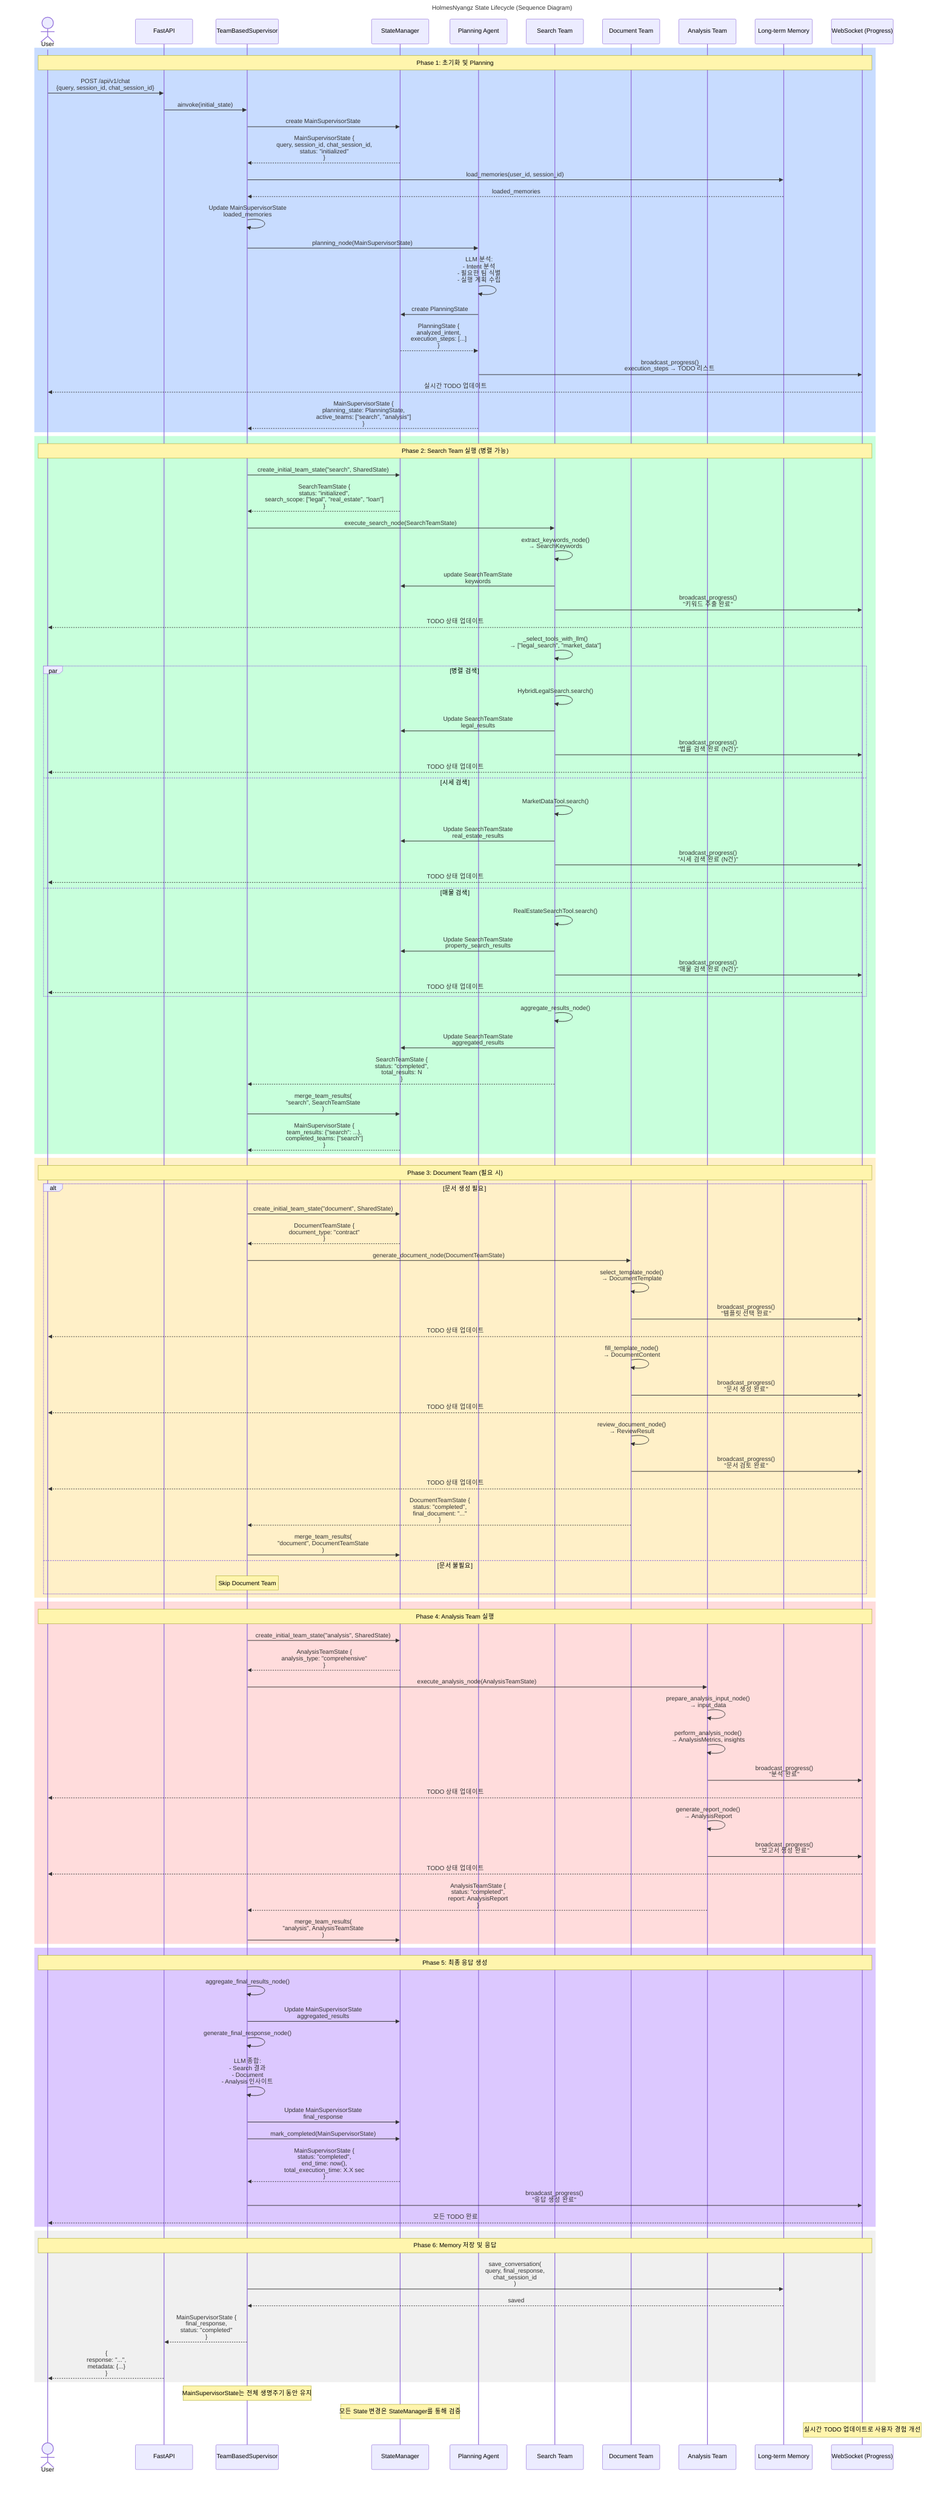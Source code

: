 ---
title: HolmesNyangz State Lifecycle (Sequence Diagram)
---
sequenceDiagram
    %% ============================================================================
    %% State 생성부터 응답까지의 전체 생명 주기
    %% ============================================================================

    actor User
    participant API as FastAPI
    participant Supervisor as TeamBasedSupervisor
    participant StateManager as StateManager
    participant Planning as Planning Agent
    participant SearchTeam as Search Team
    participant DocumentTeam as Document Team
    participant AnalysisTeam as Analysis Team
    participant Memory as Long-term Memory
    participant WebSocket as WebSocket (Progress)

    %% ============================================================================
    %% Phase 1: 초기화 및 Planning
    %% ============================================================================
    rect rgb(200, 220, 255)
        note over User,WebSocket: Phase 1: 초기화 및 Planning

        User->>API: POST /api/v1/chat<br/>{query, session_id, chat_session_id}
        API->>Supervisor: ainvoke(initial_state)

        %% MainSupervisorState 초기화
        Supervisor->>StateManager: create MainSupervisorState
        StateManager-->>Supervisor: MainSupervisorState {<br/>  query, session_id, chat_session_id,<br/>  status: "initialized"<br/>}

        %% Long-term Memory 로드
        Supervisor->>Memory: load_memories(user_id, session_id)
        Memory-->>Supervisor: loaded_memories
        Supervisor->>Supervisor: Update MainSupervisorState<br/>loaded_memories

        %% Planning Agent 실행
        Supervisor->>Planning: planning_node(MainSupervisorState)
        Planning->>Planning: LLM 분석:<br/>- Intent 분석<br/>- 필요한 팀 식별<br/>- 실행 계획 수립

        %% PlanningState 생성
        Planning->>StateManager: create PlanningState
        StateManager-->>Planning: PlanningState {<br/>  analyzed_intent,<br/>  execution_steps: [...]<br/>}

        Planning->>WebSocket: broadcast_progress()<br/>execution_steps → TODO 리스트
        WebSocket-->>User: 실시간 TODO 업데이트

        Planning-->>Supervisor: MainSupervisorState {<br/>  planning_state: PlanningState,<br/>  active_teams: ["search", "analysis"]<br/>}
    end

    %% ============================================================================
    %% Phase 2: Search Team 실행
    %% ============================================================================
    rect rgb(200, 255, 220)
        note over User,WebSocket: Phase 2: Search Team 실행 (병렬 가능)

        Supervisor->>StateManager: create_initial_team_state("search", SharedState)
        StateManager-->>Supervisor: SearchTeamState {<br/>  status: "initialized",<br/>  search_scope: ["legal", "real_estate", "loan"]<br/>}

        Supervisor->>SearchTeam: execute_search_node(SearchTeamState)

        %% 키워드 추출
        SearchTeam->>SearchTeam: extract_keywords_node()<br/>→ SearchKeywords
        SearchTeam->>StateManager: update SearchTeamState<br/>keywords
        SearchTeam->>WebSocket: broadcast_progress()<br/>"키워드 추출 완료"
        WebSocket-->>User: TODO 상태 업데이트

        %% 도구 선택
        SearchTeam->>SearchTeam: _select_tools_with_llm()<br/>→ ["legal_search", "market_data"]

        %% 법률 검색
        par 병렬 검색
            SearchTeam->>SearchTeam: HybridLegalSearch.search()
            SearchTeam->>StateManager: Update SearchTeamState<br/>legal_results
            SearchTeam->>WebSocket: broadcast_progress()<br/>"법률 검색 완료 (N건)"
            WebSocket-->>User: TODO 상태 업데이트
        and 시세 검색
            SearchTeam->>SearchTeam: MarketDataTool.search()
            SearchTeam->>StateManager: Update SearchTeamState<br/>real_estate_results
            SearchTeam->>WebSocket: broadcast_progress()<br/>"시세 검색 완료 (N건)"
            WebSocket-->>User: TODO 상태 업데이트
        and 매물 검색
            SearchTeam->>SearchTeam: RealEstateSearchTool.search()
            SearchTeam->>StateManager: Update SearchTeamState<br/>property_search_results
            SearchTeam->>WebSocket: broadcast_progress()<br/>"매물 검색 완료 (N건)"
            WebSocket-->>User: TODO 상태 업데이트
        end

        %% 결과 집계
        SearchTeam->>SearchTeam: aggregate_results_node()
        SearchTeam->>StateManager: Update SearchTeamState<br/>aggregated_results

        SearchTeam-->>Supervisor: SearchTeamState {<br/>  status: "completed",<br/>  total_results: N<br/>}

        Supervisor->>StateManager: merge_team_results(<br/>  "search", SearchTeamState<br/>)
        StateManager-->>Supervisor: MainSupervisorState {<br/>  team_results: {"search": ...},<br/>  completed_teams: ["search"]<br/>}
    end

    %% ============================================================================
    %% Phase 3: Document Team 실행 (조건부)
    %% ============================================================================
    rect rgb(255, 240, 200)
        note over User,WebSocket: Phase 3: Document Team (필요 시)

        alt 문서 생성 필요
            Supervisor->>StateManager: create_initial_team_state("document", SharedState)
            StateManager-->>Supervisor: DocumentTeamState {<br/>  document_type: "contract"<br/>}

            Supervisor->>DocumentTeam: generate_document_node(DocumentTeamState)

            DocumentTeam->>DocumentTeam: select_template_node()<br/>→ DocumentTemplate
            DocumentTeam->>WebSocket: broadcast_progress()<br/>"템플릿 선택 완료"
            WebSocket-->>User: TODO 상태 업데이트

            DocumentTeam->>DocumentTeam: fill_template_node()<br/>→ DocumentContent
            DocumentTeam->>WebSocket: broadcast_progress()<br/>"문서 생성 완료"
            WebSocket-->>User: TODO 상태 업데이트

            DocumentTeam->>DocumentTeam: review_document_node()<br/>→ ReviewResult
            DocumentTeam->>WebSocket: broadcast_progress()<br/>"문서 검토 완료"
            WebSocket-->>User: TODO 상태 업데이트

            DocumentTeam-->>Supervisor: DocumentTeamState {<br/>  status: "completed",<br/>  final_document: "..."<br/>}

            Supervisor->>StateManager: merge_team_results(<br/>  "document", DocumentTeamState<br/>)
        else 문서 불필요
            note over Supervisor: Skip Document Team
        end
    end

    %% ============================================================================
    %% Phase 4: Analysis Team 실행
    %% ============================================================================
    rect rgb(255, 220, 220)
        note over User,WebSocket: Phase 4: Analysis Team 실행

        Supervisor->>StateManager: create_initial_team_state("analysis", SharedState)
        StateManager-->>Supervisor: AnalysisTeamState {<br/>  analysis_type: "comprehensive"<br/>}

        Supervisor->>AnalysisTeam: execute_analysis_node(AnalysisTeamState)

        AnalysisTeam->>AnalysisTeam: prepare_analysis_input_node()<br/>→ input_data

        AnalysisTeam->>AnalysisTeam: perform_analysis_node()<br/>→ AnalysisMetrics, insights
        AnalysisTeam->>WebSocket: broadcast_progress()<br/>"분석 완료"
        WebSocket-->>User: TODO 상태 업데이트

        AnalysisTeam->>AnalysisTeam: generate_report_node()<br/>→ AnalysisReport
        AnalysisTeam->>WebSocket: broadcast_progress()<br/>"보고서 생성 완료"
        WebSocket-->>User: TODO 상태 업데이트

        AnalysisTeam-->>Supervisor: AnalysisTeamState {<br/>  status: "completed",<br/>  report: AnalysisReport<br/>}

        Supervisor->>StateManager: merge_team_results(<br/>  "analysis", AnalysisTeamState<br/>)
    end

    %% ============================================================================
    %% Phase 5: 최종 응답 생성
    %% ============================================================================
    rect rgb(220, 200, 255)
        note over User,WebSocket: Phase 5: 최종 응답 생성

        Supervisor->>Supervisor: aggregate_final_results_node()
        Supervisor->>StateManager: Update MainSupervisorState<br/>aggregated_results

        Supervisor->>Supervisor: generate_final_response_node()
        Supervisor->>Supervisor: LLM 종합:<br/>- Search 결과<br/>- Document<br/>- Analysis 인사이트

        Supervisor->>StateManager: Update MainSupervisorState<br/>final_response

        Supervisor->>StateManager: mark_completed(MainSupervisorState)
        StateManager-->>Supervisor: MainSupervisorState {<br/>  status: "completed",<br/>  end_time: now(),<br/>  total_execution_time: X.X sec<br/>}

        Supervisor->>WebSocket: broadcast_progress()<br/>"응답 생성 완료"
        WebSocket-->>User: 모든 TODO 완료
    end

    %% ============================================================================
    %% Phase 6: Memory 저장 및 응답 반환
    %% ============================================================================
    rect rgb(240, 240, 240)
        note over User,WebSocket: Phase 6: Memory 저장 및 응답

        Supervisor->>Memory: save_conversation(<br/>  query, final_response,<br/>  chat_session_id<br/>)
        Memory-->>Supervisor: saved

        Supervisor-->>API: MainSupervisorState {<br/>  final_response,<br/>  status: "completed"<br/>}

        API-->>User: {<br/>  response: "...",<br/>  metadata: {...}<br/>}
    end

    %% ============================================================================
    %% Notes
    %% ============================================================================
    note over Supervisor: MainSupervisorState는 전체 생명주기 동안 유지
    note over StateManager: 모든 State 변경은 StateManager를 통해 검증
    note over WebSocket: 실시간 TODO 업데이트로 사용자 경험 개선
